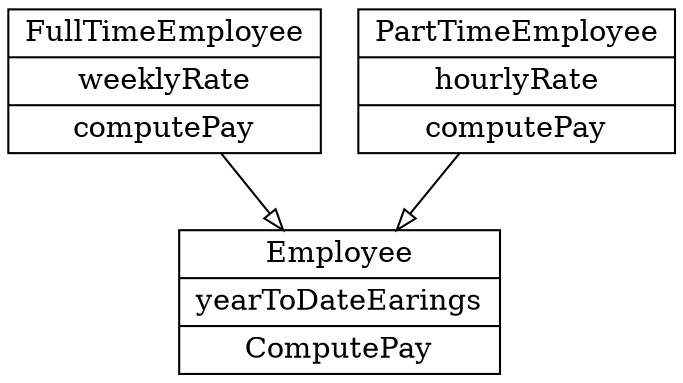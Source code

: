 digraph G{
        edge[
            arrowhead="empty"
        ]
        node[
            shape="record"
        ]
        Employee [
            label="{Employee|yearToDateEarings|ComputePay}"
        ]
        FullTimeEmployee[
            label="{FullTimeEmployee|weeklyRate|computePay}"
        ]
        PartTimeEmployee[
            label="{PartTimeEmployee|hourlyRate|computePay}"
        ]
        PartTimeEmployee->Employee
        FullTimeEmployee->Employee
    }
